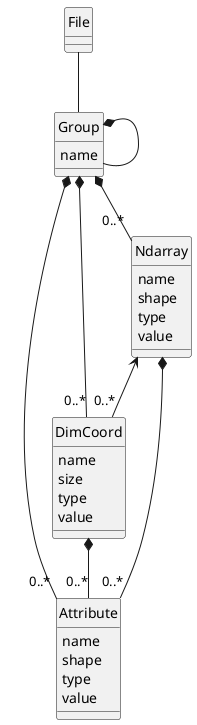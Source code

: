 @startuml
hide circle

class "File" as F

class "Group" as G {
    name
}

class "Attribute" as A {
    name
    shape
    type
    value
}

class "DimCoord" as DC {
    name
    size
    type
    value
}

class "Ndarray" as Nd {
    name
    shape
    type
    value
}

F -- G
DC *-- "0..*" A
G *-- G
G *-- "0..*" A
G *-- "0..*" DC
Nd *-- "0..*" A
G *-- "0..*" Nd
Nd <--  "0..*" DC
@enduml
